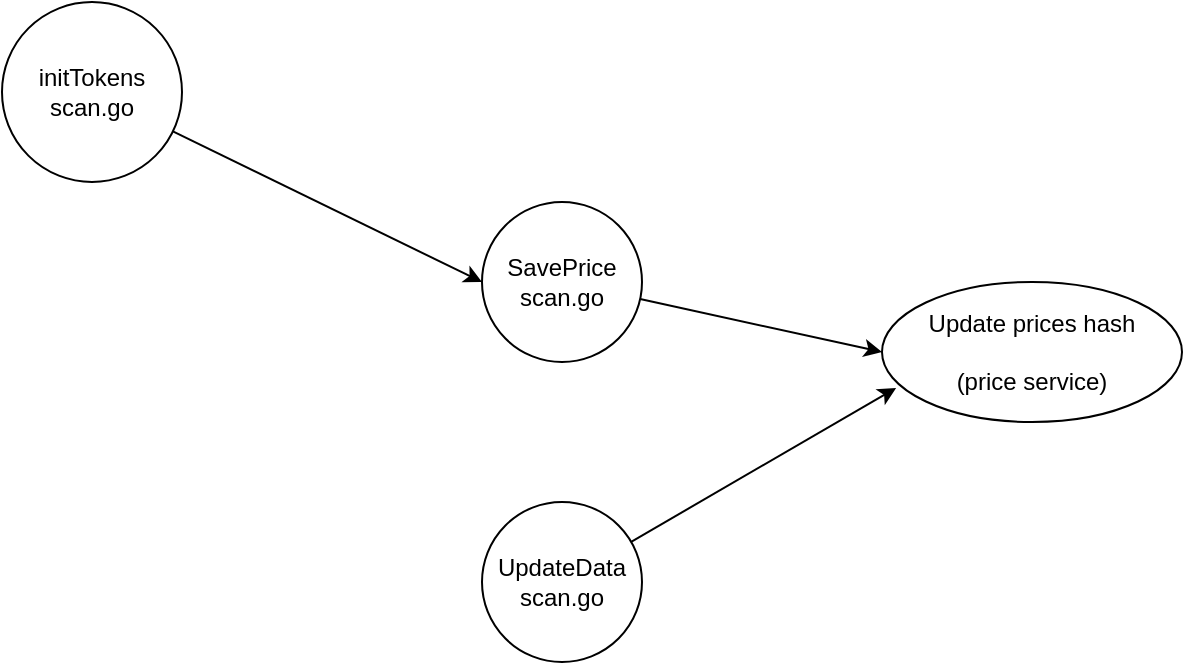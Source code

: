 <mxfile version="18.0.7" type="github">
  <diagram id="lYDUaOU7xzDC3JWBtxg5" name="Page-1">
    <mxGraphModel dx="1426" dy="688" grid="1" gridSize="10" guides="1" tooltips="1" connect="1" arrows="1" fold="1" page="1" pageScale="1" pageWidth="850" pageHeight="1100" math="0" shadow="0">
      <root>
        <mxCell id="0" />
        <mxCell id="1" parent="0" />
        <mxCell id="sUitjYGUYk2A5NSSDqrx-1" value="Update prices hash&lt;br&gt;&lt;br&gt;(price service)" style="ellipse;whiteSpace=wrap;html=1;" vertex="1" parent="1">
          <mxGeometry x="640" y="260" width="150" height="70" as="geometry" />
        </mxCell>
        <mxCell id="sUitjYGUYk2A5NSSDqrx-6" style="edgeStyle=none;rounded=0;orthogonalLoop=1;jettySize=auto;html=1;entryX=0;entryY=0.5;entryDx=0;entryDy=0;" edge="1" parent="1" source="sUitjYGUYk2A5NSSDqrx-2" target="sUitjYGUYk2A5NSSDqrx-1">
          <mxGeometry relative="1" as="geometry" />
        </mxCell>
        <mxCell id="sUitjYGUYk2A5NSSDqrx-2" value="SavePrice&lt;br&gt;scan.go" style="ellipse;whiteSpace=wrap;html=1;aspect=fixed;" vertex="1" parent="1">
          <mxGeometry x="440" y="220" width="80" height="80" as="geometry" />
        </mxCell>
        <mxCell id="sUitjYGUYk2A5NSSDqrx-7" style="edgeStyle=none;rounded=0;orthogonalLoop=1;jettySize=auto;html=1;entryX=0.047;entryY=0.757;entryDx=0;entryDy=0;entryPerimeter=0;" edge="1" parent="1" source="sUitjYGUYk2A5NSSDqrx-3" target="sUitjYGUYk2A5NSSDqrx-1">
          <mxGeometry relative="1" as="geometry" />
        </mxCell>
        <mxCell id="sUitjYGUYk2A5NSSDqrx-3" value="UpdateData&lt;br&gt;scan.go" style="ellipse;whiteSpace=wrap;html=1;aspect=fixed;" vertex="1" parent="1">
          <mxGeometry x="440" y="370" width="80" height="80" as="geometry" />
        </mxCell>
        <mxCell id="sUitjYGUYk2A5NSSDqrx-5" style="rounded=0;orthogonalLoop=1;jettySize=auto;html=1;entryX=0;entryY=0.5;entryDx=0;entryDy=0;" edge="1" parent="1" source="sUitjYGUYk2A5NSSDqrx-4" target="sUitjYGUYk2A5NSSDqrx-2">
          <mxGeometry relative="1" as="geometry" />
        </mxCell>
        <mxCell id="sUitjYGUYk2A5NSSDqrx-4" value="initTokens&lt;br&gt;scan.go" style="ellipse;whiteSpace=wrap;html=1;aspect=fixed;" vertex="1" parent="1">
          <mxGeometry x="200" y="120" width="90" height="90" as="geometry" />
        </mxCell>
      </root>
    </mxGraphModel>
  </diagram>
</mxfile>
